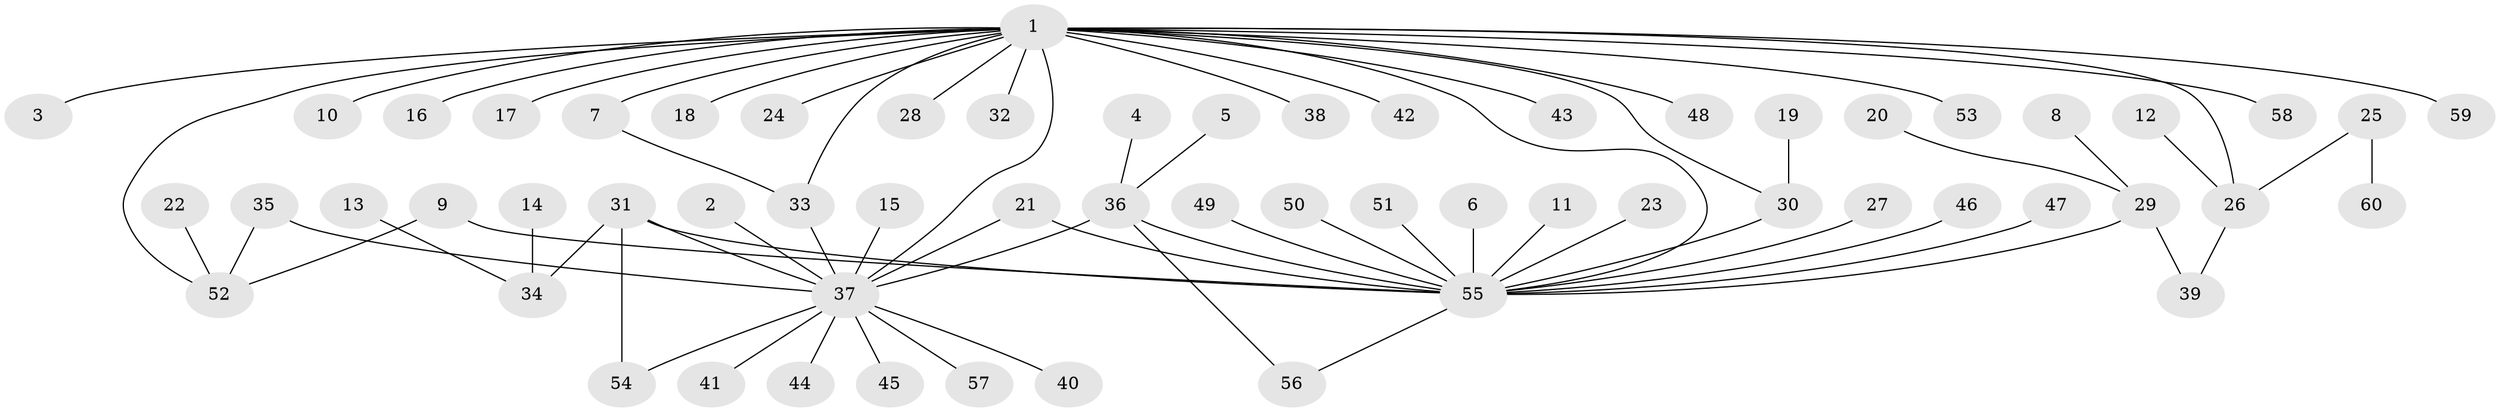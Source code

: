 // original degree distribution, {15: 0.008695652173913044, 9: 0.008695652173913044, 19: 0.008695652173913044, 2: 0.21739130434782608, 6: 0.017391304347826087, 3: 0.09565217391304348, 5: 0.02608695652173913, 12: 0.008695652173913044, 1: 0.5652173913043478, 4: 0.043478260869565216}
// Generated by graph-tools (version 1.1) at 2025/26/03/09/25 03:26:05]
// undirected, 60 vertices, 70 edges
graph export_dot {
graph [start="1"]
  node [color=gray90,style=filled];
  1;
  2;
  3;
  4;
  5;
  6;
  7;
  8;
  9;
  10;
  11;
  12;
  13;
  14;
  15;
  16;
  17;
  18;
  19;
  20;
  21;
  22;
  23;
  24;
  25;
  26;
  27;
  28;
  29;
  30;
  31;
  32;
  33;
  34;
  35;
  36;
  37;
  38;
  39;
  40;
  41;
  42;
  43;
  44;
  45;
  46;
  47;
  48;
  49;
  50;
  51;
  52;
  53;
  54;
  55;
  56;
  57;
  58;
  59;
  60;
  1 -- 3 [weight=1.0];
  1 -- 7 [weight=1.0];
  1 -- 10 [weight=1.0];
  1 -- 16 [weight=1.0];
  1 -- 17 [weight=1.0];
  1 -- 18 [weight=1.0];
  1 -- 24 [weight=1.0];
  1 -- 26 [weight=1.0];
  1 -- 28 [weight=1.0];
  1 -- 30 [weight=1.0];
  1 -- 32 [weight=1.0];
  1 -- 33 [weight=1.0];
  1 -- 37 [weight=1.0];
  1 -- 38 [weight=1.0];
  1 -- 42 [weight=1.0];
  1 -- 43 [weight=1.0];
  1 -- 48 [weight=1.0];
  1 -- 52 [weight=1.0];
  1 -- 53 [weight=1.0];
  1 -- 55 [weight=1.0];
  1 -- 58 [weight=1.0];
  1 -- 59 [weight=1.0];
  2 -- 37 [weight=1.0];
  4 -- 36 [weight=1.0];
  5 -- 36 [weight=1.0];
  6 -- 55 [weight=1.0];
  7 -- 33 [weight=1.0];
  8 -- 29 [weight=1.0];
  9 -- 52 [weight=1.0];
  9 -- 55 [weight=1.0];
  11 -- 55 [weight=1.0];
  12 -- 26 [weight=1.0];
  13 -- 34 [weight=1.0];
  14 -- 34 [weight=1.0];
  15 -- 37 [weight=1.0];
  19 -- 30 [weight=1.0];
  20 -- 29 [weight=1.0];
  21 -- 37 [weight=1.0];
  21 -- 55 [weight=1.0];
  22 -- 52 [weight=1.0];
  23 -- 55 [weight=1.0];
  25 -- 26 [weight=1.0];
  25 -- 60 [weight=1.0];
  26 -- 39 [weight=1.0];
  27 -- 55 [weight=1.0];
  29 -- 39 [weight=1.0];
  29 -- 55 [weight=1.0];
  30 -- 55 [weight=1.0];
  31 -- 34 [weight=1.0];
  31 -- 37 [weight=1.0];
  31 -- 54 [weight=1.0];
  31 -- 55 [weight=1.0];
  33 -- 37 [weight=1.0];
  35 -- 37 [weight=1.0];
  35 -- 52 [weight=1.0];
  36 -- 37 [weight=1.0];
  36 -- 55 [weight=1.0];
  36 -- 56 [weight=1.0];
  37 -- 40 [weight=1.0];
  37 -- 41 [weight=1.0];
  37 -- 44 [weight=1.0];
  37 -- 45 [weight=1.0];
  37 -- 54 [weight=1.0];
  37 -- 57 [weight=1.0];
  46 -- 55 [weight=1.0];
  47 -- 55 [weight=1.0];
  49 -- 55 [weight=1.0];
  50 -- 55 [weight=1.0];
  51 -- 55 [weight=1.0];
  55 -- 56 [weight=1.0];
}
